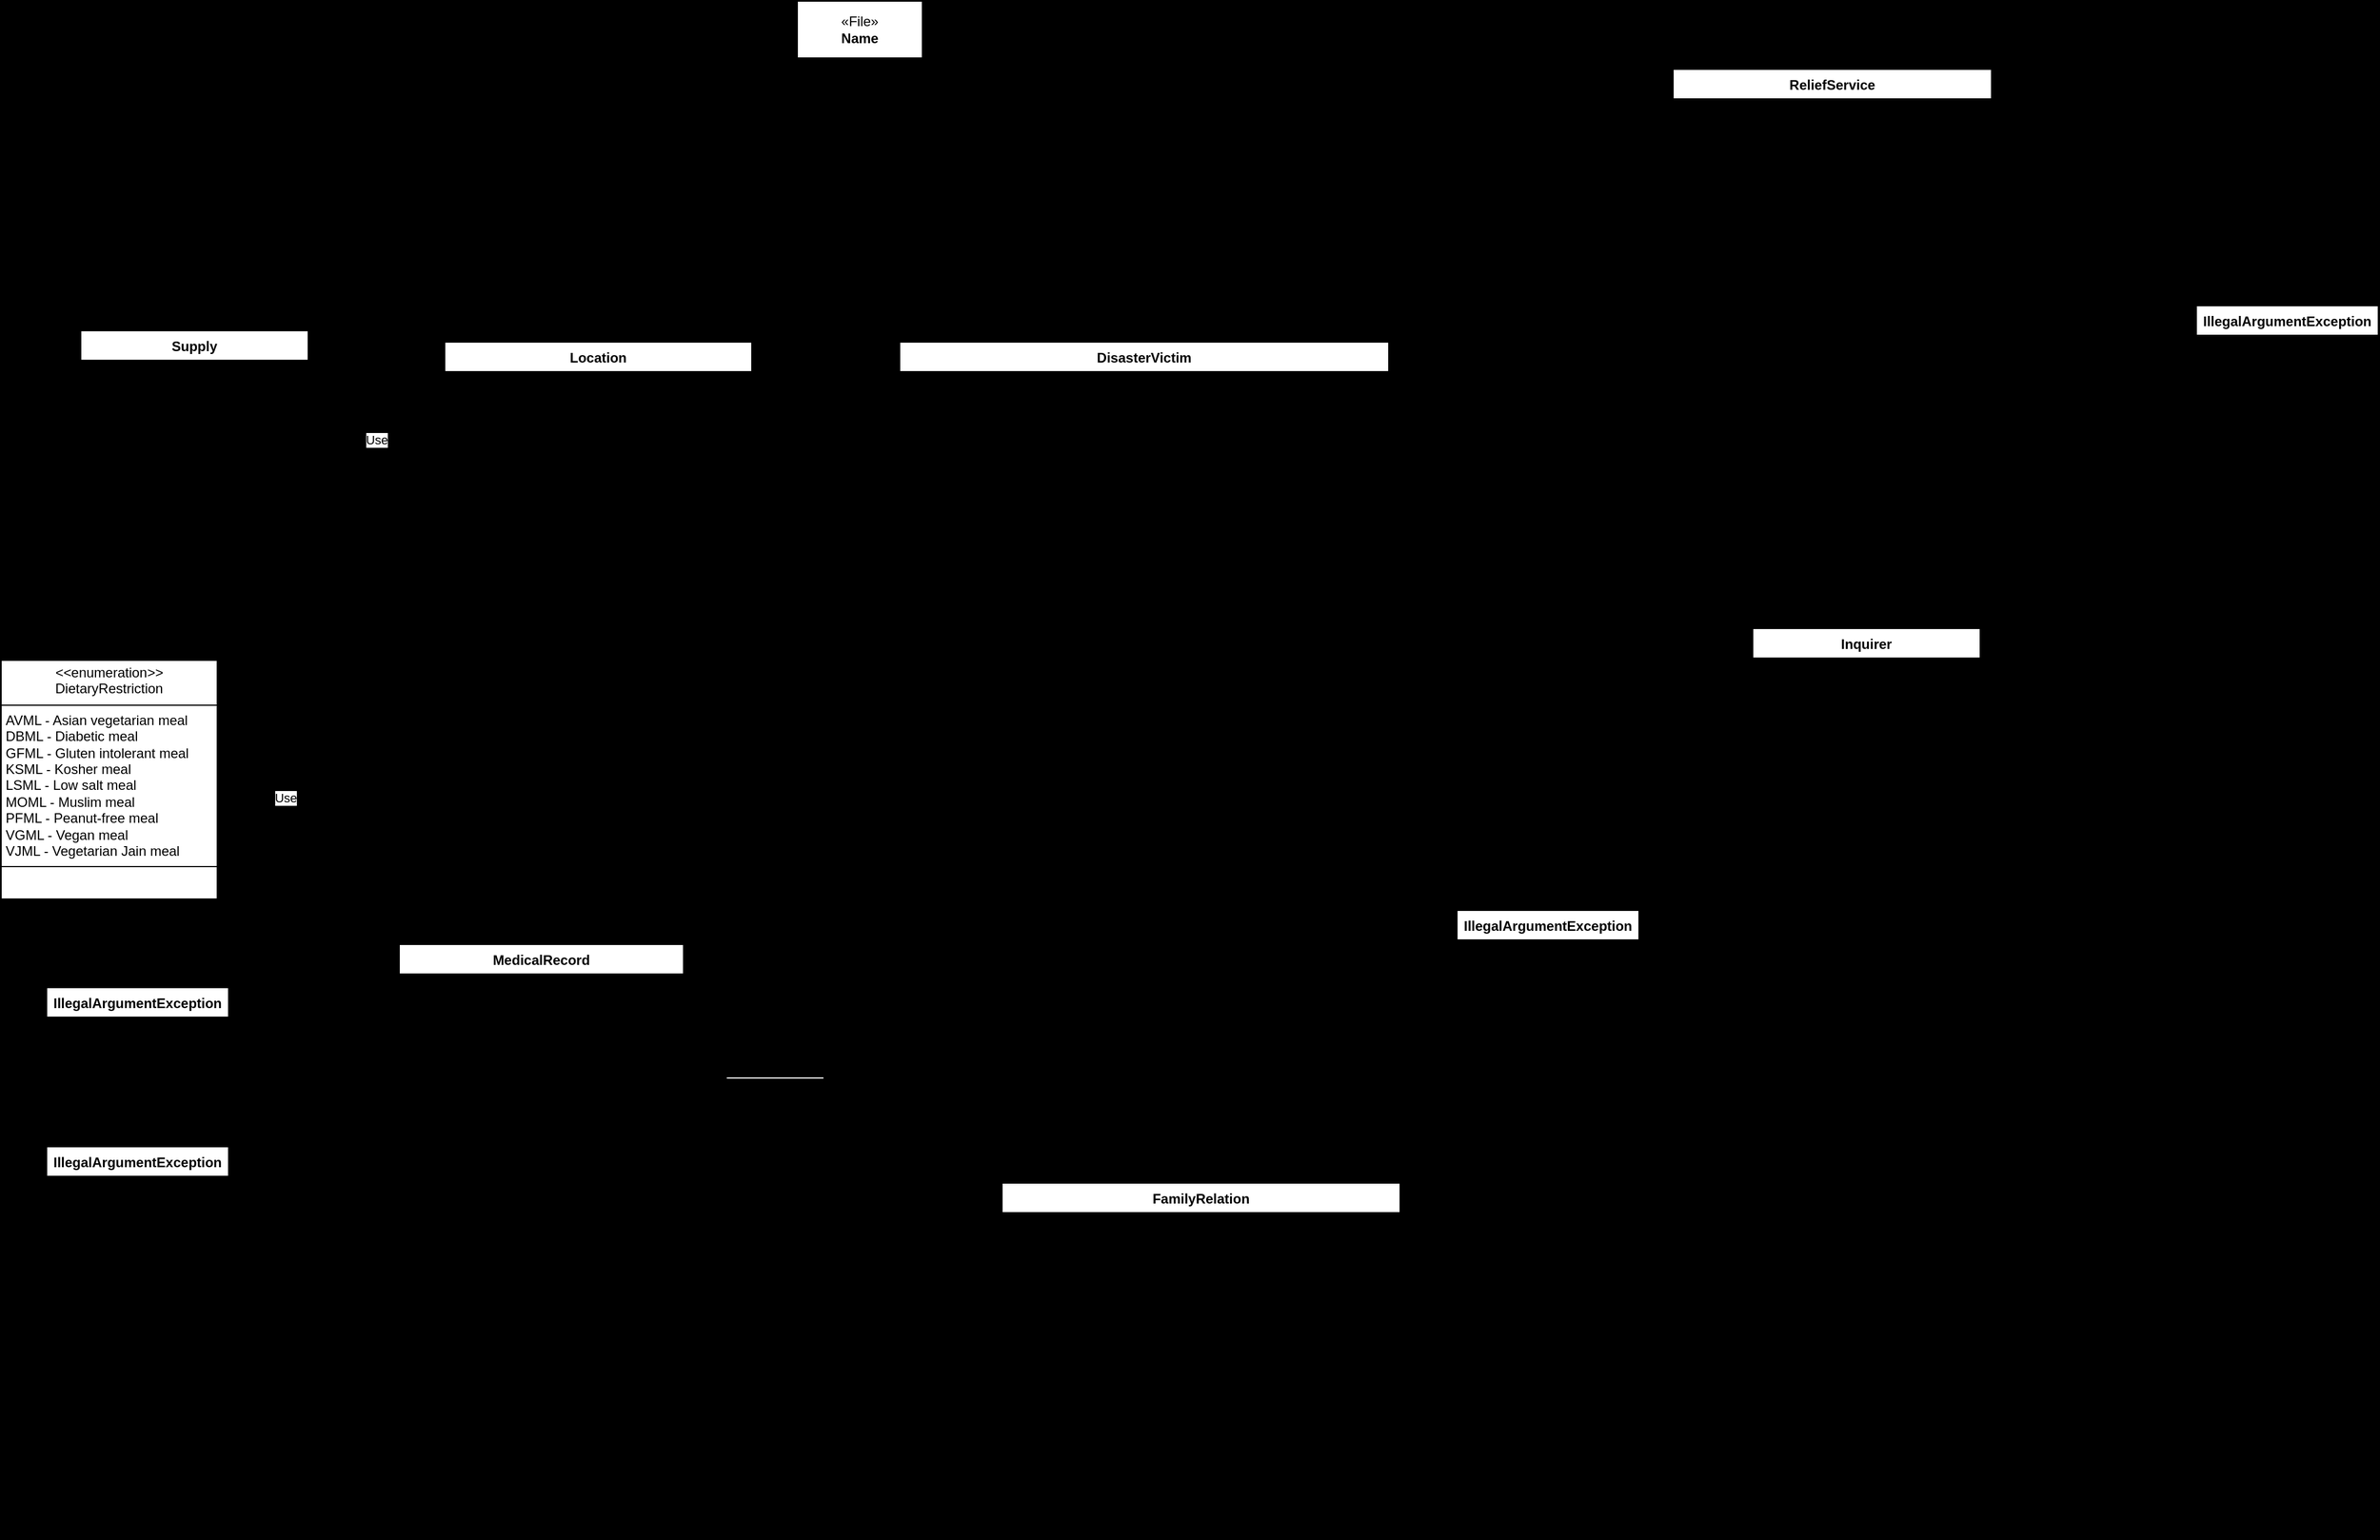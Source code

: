 <mxfile>
    <diagram name="Page-1" id="tuon_g_4rtUmrCNSt_cw">
        <mxGraphModel dx="1920" dy="1408" grid="1" gridSize="10" guides="1" tooltips="1" connect="1" arrows="1" fold="1" page="1" pageScale="1" pageWidth="3000" pageHeight="3000" background="#000000" math="0" shadow="0">
            <root>
                <mxCell id="0"/>
                <mxCell id="1" parent="0"/>
                <mxCell id="7xqwLpyVegUSBJ_16_x_-1" value="DisasterVictim" style="swimlane;fontStyle=1;align=center;verticalAlign=top;childLayout=stackLayout;horizontal=1;startSize=26;horizontalStack=0;resizeParent=1;resizeParentMax=0;resizeLast=0;collapsible=1;marginBottom=0;whiteSpace=wrap;html=1;" parent="1" vertex="1">
                    <mxGeometry x="1070" y="770" width="430" height="660" as="geometry"/>
                </mxCell>
                <mxCell id="7xqwLpyVegUSBJ_16_x_-2" value="&lt;div&gt;- firstName: String&lt;/div&gt;&lt;div&gt;- lastName: String&lt;/div&gt;&lt;div&gt;- dateOfBirth: String&lt;/div&gt;&lt;div&gt;- comments: String&lt;/div&gt;&lt;div&gt;- ASSIGNED_SOCIAL_ID: int&lt;/div&gt;&lt;div&gt;- medicalRecords: ArrayList&amp;lt;MedicalRecord&amp;gt;&lt;/div&gt;&lt;div&gt;- familyConnections: ArrayList&amp;lt;FamilyRelation&amp;gt;&lt;/div&gt;&lt;div&gt;- ENTRY_DATE: String&lt;/div&gt;&lt;div&gt;- personalBelongings: ArrayList&amp;lt;Supply&amp;gt;&lt;/div&gt;&lt;div&gt;- gender: String&lt;/div&gt;&lt;div&gt;- &lt;u&gt;counter&lt;/u&gt;: int&lt;/div&gt;&lt;div&gt;- approximateAge: int&lt;br&gt;&lt;/div&gt;&lt;div&gt;- dietaryRestrictions: ArrayList&amp;lt;DietaryRestriction&amp;gt;&lt;br&gt;&lt;/div&gt;" style="text;strokeColor=none;fillColor=none;align=left;verticalAlign=top;spacingLeft=4;spacingRight=4;overflow=hidden;rotatable=0;points=[[0,0.5],[1,0.5]];portConstraint=eastwest;whiteSpace=wrap;html=1;" parent="7xqwLpyVegUSBJ_16_x_-1" vertex="1">
                    <mxGeometry y="26" width="430" height="194" as="geometry"/>
                </mxCell>
                <mxCell id="7xqwLpyVegUSBJ_16_x_-3" value="" style="line;strokeWidth=1;fillColor=none;align=left;verticalAlign=middle;spacingTop=-1;spacingLeft=3;spacingRight=3;rotatable=0;labelPosition=right;points=[];portConstraint=eastwest;strokeColor=inherit;" parent="7xqwLpyVegUSBJ_16_x_-1" vertex="1">
                    <mxGeometry y="220" width="430" height="8" as="geometry"/>
                </mxCell>
                <mxCell id="7xqwLpyVegUSBJ_16_x_-4" value="&lt;div&gt;+ DisasterVictim(firstName: String, ENTRY_DATE: String)&lt;/div&gt;&lt;div&gt;+ getFirstName(): String&lt;/div&gt;&lt;div&gt;+ getLastName(): String&lt;/div&gt;&lt;div&gt;+ getDateOfBirth(): String&lt;/div&gt;&lt;div&gt;+ getComments(): String&lt;/div&gt;&lt;div&gt;+ getMedicalRecords(): ArrayList&amp;lt;MedicalRecord&amp;gt;&lt;/div&gt;&lt;div&gt;+ getEntryDate(): String&lt;/div&gt;&lt;div&gt;+ getAssignedSocialID(): int&lt;/div&gt;&lt;div&gt;+ getPersonalBelongings: ArrayList&amp;lt;Supply&amp;gt;&lt;/div&gt;&lt;div&gt;+ getFamilyConnections:&amp;nbsp;&lt;span style=&quot;background-color: initial;&quot;&gt;ArrayList&amp;lt;FamilyRelation&amp;gt;&lt;/span&gt;&lt;/div&gt;&lt;div&gt;+ getGender(): String&lt;/div&gt;&lt;div&gt;+ getApproximateAge(): int&lt;br&gt;&lt;/div&gt;&lt;div&gt;+ setFirstName(firstName:String)&lt;/div&gt;&lt;div&gt;+ setLastName(lastName: String): void&lt;/div&gt;&lt;div&gt;+ setDateOfBirth(dateOfBirth: String): void&lt;/div&gt;&lt;div&gt;+ setComments(comments: String): void&lt;/div&gt;&lt;div&gt;+ setMedicalRecords(medicalRecords: ArrayList&amp;lt;MedicalRecord&amp;gt;): void&lt;/div&gt;&lt;div&gt;+ setPersonalBelongings(supplies: ArrayList&amp;lt;Supply&amp;gt;)&lt;/div&gt;&lt;div&gt;+ setFamilyConnections(relation: ArrayList&amp;lt;FamilyRelation&amp;gt;):void&lt;/div&gt;&lt;div&gt;+ setGender(gender: String): void&lt;/div&gt;&lt;div&gt;+ setApproximateAge(approximateAge: int): void&lt;br&gt;&lt;/div&gt;&lt;div&gt;+&amp;nbsp;&lt;u&gt;generateSocialID()&lt;/u&gt;: int&lt;/div&gt;&lt;div&gt;+ addPersonalBelonging(supply: Supply) :void&lt;/div&gt;&lt;div&gt;+ removePersonalBelonging(supply: Supply) :void&lt;/div&gt;&lt;div&gt;+ addFamilyConnection(familyConnection: FamilyRelation): void&lt;/div&gt;&lt;div&gt;+ removeFamilyConnection(familyConnection: FamilyRelation): void&lt;/div&gt;&lt;div&gt;+ addMedicalRecord(medicalRecord:MedicalRecord):void&lt;/div&gt;&lt;div&gt;+ addDietaryRestriction(restriction: DietaryRestriction): void&amp;nbsp;&lt;/div&gt;&lt;div&gt;+ removeDietaryRestriction(restriction: DietaryRestriction): void&lt;br&gt;&lt;/div&gt;&lt;div&gt;&lt;br&gt;&lt;/div&gt;" style="text;strokeColor=none;fillColor=none;align=left;verticalAlign=top;spacingLeft=4;spacingRight=4;overflow=hidden;rotatable=0;points=[[0,0.5],[1,0.5]];portConstraint=eastwest;whiteSpace=wrap;html=1;" parent="7xqwLpyVegUSBJ_16_x_-1" vertex="1">
                    <mxGeometry y="228" width="430" height="432" as="geometry"/>
                </mxCell>
                <mxCell id="3gZXW8orgrcEtshI8kYw-12" value="&lt;span style=&quot;font-size: 12px; font-weight: 700; text-wrap: wrap; background-color: rgb(0, 0, 0);&quot;&gt;FamilyRelation&lt;/span&gt;" style="endArrow=none;endSize=16;endFill=0;html=1;rounded=0;exitX=0.173;exitY=1.001;exitDx=0;exitDy=0;exitPerimeter=0;entryX=0.001;entryY=0.836;entryDx=0;entryDy=0;entryPerimeter=0;" parent="7xqwLpyVegUSBJ_16_x_-1" source="7xqwLpyVegUSBJ_16_x_-4" target="7xqwLpyVegUSBJ_16_x_-4" edge="1">
                    <mxGeometry x="0.243" width="160" relative="1" as="geometry">
                        <mxPoint x="20" y="600" as="sourcePoint"/>
                        <mxPoint x="180" y="600" as="targetPoint"/>
                        <Array as="points">
                            <mxPoint x="74" y="690"/>
                            <mxPoint x="-110" y="690"/>
                            <mxPoint x="-110" y="590"/>
                        </Array>
                        <mxPoint as="offset"/>
                    </mxGeometry>
                </mxCell>
                <mxCell id="7xqwLpyVegUSBJ_16_x_-5" value="Location" style="swimlane;fontStyle=1;align=center;verticalAlign=top;childLayout=stackLayout;horizontal=1;startSize=26;horizontalStack=0;resizeParent=1;resizeParentMax=0;resizeLast=0;collapsible=1;marginBottom=0;whiteSpace=wrap;html=1;" parent="1" vertex="1">
                    <mxGeometry x="670" y="770" width="270" height="340" as="geometry"/>
                </mxCell>
                <mxCell id="7xqwLpyVegUSBJ_16_x_-6" value="&lt;div&gt;- name: String&lt;/div&gt;&lt;div&gt;- address: String&lt;/div&gt;&lt;div&gt;- occupants: ArrayList&amp;lt;DisasterVictim&amp;gt;&lt;/div&gt;&lt;div&gt;- supplies: ArrayList&amp;lt;Supply&amp;gt;&lt;/div&gt;" style="text;strokeColor=none;fillColor=none;align=left;verticalAlign=top;spacingLeft=4;spacingRight=4;overflow=hidden;rotatable=0;points=[[0,0.5],[1,0.5]];portConstraint=eastwest;whiteSpace=wrap;html=1;" parent="7xqwLpyVegUSBJ_16_x_-5" vertex="1">
                    <mxGeometry y="26" width="270" height="64" as="geometry"/>
                </mxCell>
                <mxCell id="7xqwLpyVegUSBJ_16_x_-7" value="" style="line;strokeWidth=1;fillColor=none;align=left;verticalAlign=middle;spacingTop=-1;spacingLeft=3;spacingRight=3;rotatable=0;labelPosition=right;points=[];portConstraint=eastwest;strokeColor=inherit;" parent="7xqwLpyVegUSBJ_16_x_-5" vertex="1">
                    <mxGeometry y="90" width="270" height="8" as="geometry"/>
                </mxCell>
                <mxCell id="7xqwLpyVegUSBJ_16_x_-8" value="&lt;div&gt;+ Location(name:String, address:String)&lt;/div&gt;&lt;div&gt;+ getName(): String&lt;/div&gt;&lt;div&gt;+ setName(name: String)&lt;/div&gt;&lt;div&gt;+ getAddress(): String&lt;/div&gt;&lt;div&gt;+ setAddress(address: String)&lt;/div&gt;&lt;div&gt;+ getOccupants():&amp;nbsp;&lt;span style=&quot;background-color: initial;&quot;&gt;ArrayList&amp;lt;DisasterVictim&amp;gt;&lt;/span&gt;&lt;/div&gt;&lt;div&gt;&lt;span style=&quot;background-color: initial;&quot;&gt;+ setOccupants(occupants: ArrayList&amp;lt;DisasterVictim&amp;gt;)&lt;/span&gt;&lt;/div&gt;&lt;div&gt;+ getSupplies(): ArrayList&amp;lt;Supply&amp;gt;&lt;/div&gt;&lt;div&gt;+ setSupplies(supplies: ArrayList&amp;lt;Supply&amp;gt;)&lt;/div&gt;&lt;div&gt;+ addOccupant(occupant:DisasterVictim)&lt;/div&gt;&lt;div&gt;+ removeOccupant(occupant: DisasterVictim)&lt;/div&gt;&lt;div&gt;+ addSupply(supply: Supply)&lt;/div&gt;&lt;div&gt;+ removeSupply(supply:Supply)&lt;/div&gt;&lt;div&gt;+ allocateSupplyToVictim(supply: Supply, victim: DisasterVictim): void&lt;br&gt;&lt;/div&gt;" style="text;strokeColor=none;fillColor=none;align=left;verticalAlign=top;spacingLeft=4;spacingRight=4;overflow=hidden;rotatable=0;points=[[0,0.5],[1,0.5]];portConstraint=eastwest;whiteSpace=wrap;html=1;" parent="7xqwLpyVegUSBJ_16_x_-5" vertex="1">
                    <mxGeometry y="98" width="270" height="242" as="geometry"/>
                </mxCell>
                <mxCell id="7xqwLpyVegUSBJ_16_x_-9" value="" style="endArrow=diamondThin;endFill=0;endSize=24;html=1;rounded=0;entryX=1;entryY=0.5;entryDx=0;entryDy=0;exitX=0.5;exitY=0;exitDx=0;exitDy=0;" parent="1" source="7xqwLpyVegUSBJ_16_x_-1" target="7xqwLpyVegUSBJ_16_x_-6" edge="1">
                    <mxGeometry width="160" relative="1" as="geometry">
                        <mxPoint x="1040" y="828" as="sourcePoint"/>
                        <mxPoint x="970" y="910" as="targetPoint"/>
                        <Array as="points">
                            <mxPoint x="1285" y="680"/>
                            <mxPoint x="1020" y="680"/>
                            <mxPoint x="1020" y="828"/>
                        </Array>
                    </mxGeometry>
                </mxCell>
                <mxCell id="7xqwLpyVegUSBJ_16_x_-15" value="0..*" style="text;html=1;align=center;verticalAlign=middle;resizable=0;points=[];autosize=1;strokeColor=none;fillColor=none;" parent="1" vertex="1">
                    <mxGeometry x="1280" y="738" width="40" height="30" as="geometry"/>
                </mxCell>
                <mxCell id="7xqwLpyVegUSBJ_16_x_-16" value="1" style="text;html=1;align=center;verticalAlign=middle;resizable=0;points=[];autosize=1;strokeColor=none;fillColor=none;" parent="1" vertex="1">
                    <mxGeometry x="950" y="800" width="30" height="30" as="geometry"/>
                </mxCell>
                <mxCell id="7xqwLpyVegUSBJ_16_x_-18" value="FamilyRelation" style="swimlane;fontStyle=1;align=center;verticalAlign=top;childLayout=stackLayout;horizontal=1;startSize=26;horizontalStack=0;resizeParent=1;resizeParentMax=0;resizeLast=0;collapsible=1;marginBottom=0;whiteSpace=wrap;html=1;" parent="1" vertex="1">
                    <mxGeometry x="1160" y="1510" width="350" height="310" as="geometry"/>
                </mxCell>
                <mxCell id="7xqwLpyVegUSBJ_16_x_-19" value="&lt;div&gt;- personOne: DisasterVictim&lt;/div&gt;&lt;div&gt;- relationshipTo: String&lt;/div&gt;&lt;div&gt;- personTwo: DisasterVictim&lt;/div&gt;&lt;div&gt;- &lt;u&gt;existingRelationships&lt;/u&gt;: Set&amp;lt;FamilyRelation&amp;gt;&lt;/div&gt;" style="text;strokeColor=none;fillColor=none;align=left;verticalAlign=top;spacingLeft=4;spacingRight=4;overflow=hidden;rotatable=0;points=[[0,0.5],[1,0.5]];portConstraint=eastwest;whiteSpace=wrap;html=1;" parent="7xqwLpyVegUSBJ_16_x_-18" vertex="1">
                    <mxGeometry y="26" width="350" height="64" as="geometry"/>
                </mxCell>
                <mxCell id="7xqwLpyVegUSBJ_16_x_-20" value="" style="line;strokeWidth=1;fillColor=none;align=left;verticalAlign=middle;spacingTop=-1;spacingLeft=3;spacingRight=3;rotatable=0;labelPosition=right;points=[];portConstraint=eastwest;strokeColor=inherit;" parent="7xqwLpyVegUSBJ_16_x_-18" vertex="1">
                    <mxGeometry y="90" width="350" height="8" as="geometry"/>
                </mxCell>
                <mxCell id="7xqwLpyVegUSBJ_16_x_-21" value="&lt;div&gt;+ FamilyRelation(personOne: DisasterVictim,&lt;/div&gt;&lt;div&gt;relationshipTo: String, personTwo: DisasterVictim)&lt;/div&gt;&lt;div&gt;+ getPersonOne(): DisasterVictim&lt;/div&gt;&lt;div&gt;+ setPersonOne(personOne: DisasterVictim): void&lt;/div&gt;&lt;div&gt;+ getRelationshipTo(): String&lt;/div&gt;&lt;div&gt;+ setRelationshipTo(relationshipTo: String): void&lt;/div&gt;&lt;div&gt;+ getPersonTwo(): DisasterVictim&lt;/div&gt;&lt;div&gt;+ setPersonTwo(personTwo: DisasterVictim): void&lt;/div&gt;&lt;div&gt;+ isValidRelationship(): boolean&amp;nbsp;&lt;/div&gt;&lt;div&gt;+ isDuplicateRelationship(): boolean&lt;br&gt;&lt;/div&gt;&lt;div&gt;+ &lt;u&gt;addRelationship&lt;/u&gt;(personOne: DisasterVictim, relationshipTo: String, personTwo: DisasterVictim): boolean&lt;br&gt;&lt;/div&gt;" style="text;strokeColor=none;fillColor=none;align=left;verticalAlign=top;spacingLeft=4;spacingRight=4;overflow=hidden;rotatable=0;points=[[0,0.5],[1,0.5]];portConstraint=eastwest;whiteSpace=wrap;html=1;" parent="7xqwLpyVegUSBJ_16_x_-18" vertex="1">
                    <mxGeometry y="98" width="350" height="212" as="geometry"/>
                </mxCell>
                <mxCell id="7xqwLpyVegUSBJ_16_x_-23" value="1" style="text;html=1;align=center;verticalAlign=middle;resizable=0;points=[];autosize=1;strokeColor=none;fillColor=none;" parent="1" vertex="1">
                    <mxGeometry x="1040" y="1360" width="30" height="30" as="geometry"/>
                </mxCell>
                <mxCell id="7xqwLpyVegUSBJ_16_x_-24" value="1" style="text;html=1;align=center;verticalAlign=middle;resizable=0;points=[];autosize=1;strokeColor=none;fillColor=none;" parent="1" vertex="1">
                    <mxGeometry x="1140" y="1435" width="30" height="30" as="geometry"/>
                </mxCell>
                <mxCell id="7xqwLpyVegUSBJ_16_x_-26" value="" style="endArrow=none;dashed=1;html=1;rounded=0;entryX=-0.004;entryY=0.324;entryDx=0;entryDy=0;entryPerimeter=0;" parent="1" target="7xqwLpyVegUSBJ_16_x_-21" edge="1">
                    <mxGeometry width="50" height="50" relative="1" as="geometry">
                        <mxPoint x="1070" y="1460" as="sourcePoint"/>
                        <mxPoint x="1155" y="1654.5" as="targetPoint"/>
                        <Array as="points">
                            <mxPoint x="1070" y="1677"/>
                        </Array>
                    </mxGeometry>
                </mxCell>
                <mxCell id="7xqwLpyVegUSBJ_16_x_-27" value="0..*" style="text;html=1;align=center;verticalAlign=middle;resizable=0;points=[];autosize=1;strokeColor=none;fillColor=none;" parent="1" vertex="1">
                    <mxGeometry x="1120" y="1650" width="40" height="30" as="geometry"/>
                </mxCell>
                <mxCell id="7xqwLpyVegUSBJ_16_x_-28" value="2" style="text;html=1;align=center;verticalAlign=middle;resizable=0;points=[];autosize=1;strokeColor=none;fillColor=none;" parent="1" vertex="1">
                    <mxGeometry x="1070" y="1465" width="30" height="30" as="geometry"/>
                </mxCell>
                <mxCell id="7xqwLpyVegUSBJ_16_x_-29" value="Supply" style="swimlane;fontStyle=1;align=center;verticalAlign=top;childLayout=stackLayout;horizontal=1;startSize=26;horizontalStack=0;resizeParent=1;resizeParentMax=0;resizeLast=0;collapsible=1;marginBottom=0;whiteSpace=wrap;html=1;" parent="1" vertex="1">
                    <mxGeometry x="350" y="760" width="200" height="178" as="geometry"/>
                </mxCell>
                <mxCell id="7xqwLpyVegUSBJ_16_x_-30" value="&lt;div&gt;- type: String&lt;/div&gt;&lt;div&gt;- quantity: int&lt;/div&gt;" style="text;strokeColor=none;fillColor=none;align=left;verticalAlign=top;spacingLeft=4;spacingRight=4;overflow=hidden;rotatable=0;points=[[0,0.5],[1,0.5]];portConstraint=eastwest;whiteSpace=wrap;html=1;" parent="7xqwLpyVegUSBJ_16_x_-29" vertex="1">
                    <mxGeometry y="26" width="200" height="44" as="geometry"/>
                </mxCell>
                <mxCell id="7xqwLpyVegUSBJ_16_x_-31" value="" style="line;strokeWidth=1;fillColor=none;align=left;verticalAlign=middle;spacingTop=-1;spacingLeft=3;spacingRight=3;rotatable=0;labelPosition=right;points=[];portConstraint=eastwest;strokeColor=inherit;" parent="7xqwLpyVegUSBJ_16_x_-29" vertex="1">
                    <mxGeometry y="70" width="200" height="8" as="geometry"/>
                </mxCell>
                <mxCell id="7xqwLpyVegUSBJ_16_x_-32" value="&lt;div&gt;+ Supply(type: String, quantity: int)&lt;/div&gt;&lt;div&gt;+ getType(): String&lt;/div&gt;&lt;div&gt;+ setType(type: string): void&lt;/div&gt;&lt;div&gt;+ getQuantity(): int&lt;/div&gt;&lt;div&gt;+ setQuantity(quantity: int): void&lt;/div&gt;" style="text;strokeColor=none;fillColor=none;align=left;verticalAlign=top;spacingLeft=4;spacingRight=4;overflow=hidden;rotatable=0;points=[[0,0.5],[1,0.5]];portConstraint=eastwest;whiteSpace=wrap;html=1;" parent="7xqwLpyVegUSBJ_16_x_-29" vertex="1">
                    <mxGeometry y="78" width="200" height="100" as="geometry"/>
                </mxCell>
                <mxCell id="7xqwLpyVegUSBJ_16_x_-33" value="Use" style="endArrow=open;endSize=12;dashed=1;html=1;rounded=0;exitX=-0.009;exitY=0.931;exitDx=0;exitDy=0;exitPerimeter=0;" parent="1" source="7xqwLpyVegUSBJ_16_x_-6" edge="1">
                    <mxGeometry x="-0.021" width="160" relative="1" as="geometry">
                        <mxPoint x="540" y="970" as="sourcePoint"/>
                        <mxPoint x="550" y="856" as="targetPoint"/>
                        <mxPoint as="offset"/>
                    </mxGeometry>
                </mxCell>
                <mxCell id="7xqwLpyVegUSBJ_16_x_-34" value="ReliefService" style="swimlane;fontStyle=1;align=center;verticalAlign=top;childLayout=stackLayout;horizontal=1;startSize=26;horizontalStack=0;resizeParent=1;resizeParentMax=0;resizeLast=0;collapsible=1;marginBottom=0;whiteSpace=wrap;html=1;" parent="1" vertex="1">
                    <mxGeometry x="1750" y="530" width="280" height="390" as="geometry"/>
                </mxCell>
                <mxCell id="7xqwLpyVegUSBJ_16_x_-35" value="&lt;div&gt;- inquirer: Inquirer&lt;/div&gt;&lt;div&gt;- missingPerson: DisasterVictim&lt;/div&gt;&lt;div&gt;- dateOfInquiry: String&lt;/div&gt;&lt;div&gt;- infoProvided: String&lt;/div&gt;&lt;div&gt;- lastKnownLocation: Location&lt;/div&gt;" style="text;strokeColor=none;fillColor=none;align=left;verticalAlign=top;spacingLeft=4;spacingRight=4;overflow=hidden;rotatable=0;points=[[0,0.5],[1,0.5]];portConstraint=eastwest;whiteSpace=wrap;html=1;" parent="7xqwLpyVegUSBJ_16_x_-34" vertex="1">
                    <mxGeometry y="26" width="280" height="84" as="geometry"/>
                </mxCell>
                <mxCell id="7xqwLpyVegUSBJ_16_x_-36" value="" style="line;strokeWidth=1;fillColor=none;align=left;verticalAlign=middle;spacingTop=-1;spacingLeft=3;spacingRight=3;rotatable=0;labelPosition=right;points=[];portConstraint=eastwest;strokeColor=inherit;" parent="7xqwLpyVegUSBJ_16_x_-34" vertex="1">
                    <mxGeometry y="110" width="280" height="8" as="geometry"/>
                </mxCell>
                <mxCell id="7xqwLpyVegUSBJ_16_x_-37" value="&lt;div&gt;+ ReliefService(inquirer: Inquirer, missingPerson: DisasterVictim,&lt;/div&gt;&lt;div&gt;dateOfInquiry:String, infoProvided: String , lastKnownLocation: Location )&lt;/div&gt;&lt;div&gt;+ getInquirer():Inquirer&lt;/div&gt;&lt;div&gt;+ setInquirer(inquirer: Inquirer)&lt;/div&gt;&lt;div&gt;+ getMissingPerson(): DisasterVictim&lt;/div&gt;&lt;div&gt;+ setMissingPerson(missingPerson: DisasterVictim)&lt;/div&gt;&lt;div&gt;+ getDateOfInquiry(): String&lt;/div&gt;&lt;div&gt;+ setDateOfInquiry(dateOfInquiry: String)&lt;/div&gt;&lt;div&gt;+ getInfoProvided(): String&lt;/div&gt;&lt;div&gt;+ setInfoProvided(infoProvided: String)&lt;/div&gt;&lt;div&gt;+ getLastKnownLocation(): Location&lt;/div&gt;&lt;div&gt;+ setLastKnownLocation(lastKnownLocation: Location)&lt;/div&gt;&lt;div&gt;+ getLogDetails(): String&lt;/div&gt;" style="text;strokeColor=none;fillColor=none;align=left;verticalAlign=top;spacingLeft=4;spacingRight=4;overflow=hidden;rotatable=0;points=[[0,0.5],[1,0.5]];portConstraint=eastwest;whiteSpace=wrap;html=1;" parent="7xqwLpyVegUSBJ_16_x_-34" vertex="1">
                    <mxGeometry y="118" width="280" height="272" as="geometry"/>
                </mxCell>
                <mxCell id="7xqwLpyVegUSBJ_16_x_-40" value="" style="endArrow=open;endFill=1;endSize=12;html=1;rounded=0;exitX=-0.005;exitY=0.177;exitDx=0;exitDy=0;exitPerimeter=0;entryX=1.003;entryY=0.753;entryDx=0;entryDy=0;entryPerimeter=0;" parent="1" source="7xqwLpyVegUSBJ_16_x_-37" target="7xqwLpyVegUSBJ_16_x_-2" edge="1">
                    <mxGeometry width="160" relative="1" as="geometry">
                        <mxPoint x="2120" y="1247" as="sourcePoint"/>
                        <mxPoint x="2620.86" y="980.204" as="targetPoint"/>
                        <Array as="points">
                            <mxPoint x="1610" y="696"/>
                            <mxPoint x="1610" y="940"/>
                        </Array>
                    </mxGeometry>
                </mxCell>
                <mxCell id="7xqwLpyVegUSBJ_16_x_-43" value="&lt;span style=&quot;background-color: rgb(0, 0, 0);&quot;&gt;missing person&lt;/span&gt;" style="text;html=1;align=center;verticalAlign=middle;resizable=0;points=[];autosize=1;strokeColor=none;fillColor=none;" parent="1" vertex="1">
                    <mxGeometry x="1560" y="810" width="100" height="30" as="geometry"/>
                </mxCell>
                <mxCell id="7xqwLpyVegUSBJ_16_x_-44" value="Inquirer" style="swimlane;fontStyle=1;align=center;verticalAlign=top;childLayout=stackLayout;horizontal=1;startSize=26;horizontalStack=0;resizeParent=1;resizeParentMax=0;resizeLast=0;collapsible=1;marginBottom=0;whiteSpace=wrap;html=1;" parent="1" vertex="1">
                    <mxGeometry x="1820" y="1022" width="200" height="248" as="geometry"/>
                </mxCell>
                <mxCell id="7xqwLpyVegUSBJ_16_x_-45" value="&lt;div&gt;- FIRST_NAME: String&lt;/div&gt;&lt;div&gt;- LAST_NAME: String&lt;/div&gt;&lt;div&gt;- INFO: String&lt;/div&gt;&lt;div&gt;- SERVICES_PHONE: String&lt;/div&gt;" style="text;strokeColor=none;fillColor=none;align=left;verticalAlign=top;spacingLeft=4;spacingRight=4;overflow=hidden;rotatable=0;points=[[0,0.5],[1,0.5]];portConstraint=eastwest;whiteSpace=wrap;html=1;" parent="7xqwLpyVegUSBJ_16_x_-44" vertex="1">
                    <mxGeometry y="26" width="200" height="74" as="geometry"/>
                </mxCell>
                <mxCell id="7xqwLpyVegUSBJ_16_x_-46" value="" style="line;strokeWidth=1;fillColor=none;align=left;verticalAlign=middle;spacingTop=-1;spacingLeft=3;spacingRight=3;rotatable=0;labelPosition=right;points=[];portConstraint=eastwest;strokeColor=inherit;" parent="7xqwLpyVegUSBJ_16_x_-44" vertex="1">
                    <mxGeometry y="100" width="200" height="8" as="geometry"/>
                </mxCell>
                <mxCell id="7xqwLpyVegUSBJ_16_x_-47" value="&lt;div&gt;+ Inquirer(FIRST_NAME: String, LAST_NAME: String,&lt;/div&gt;&lt;div&gt;SERVICES_PHONE:String, INFO:String)&lt;/div&gt;&lt;div&gt;+ getFirstName(): String&lt;/div&gt;&lt;div&gt;+ getLastName(): String&lt;/div&gt;&lt;div&gt;+ getInfo():String&lt;/div&gt;&lt;div&gt;+ getServicesPhone():String&lt;/div&gt;" style="text;strokeColor=none;fillColor=none;align=left;verticalAlign=top;spacingLeft=4;spacingRight=4;overflow=hidden;rotatable=0;points=[[0,0.5],[1,0.5]];portConstraint=eastwest;whiteSpace=wrap;html=1;" parent="7xqwLpyVegUSBJ_16_x_-44" vertex="1">
                    <mxGeometry y="108" width="200" height="140" as="geometry"/>
                </mxCell>
                <mxCell id="7xqwLpyVegUSBJ_16_x_-49" value="MedicalRecord" style="swimlane;fontStyle=1;align=center;verticalAlign=top;childLayout=stackLayout;horizontal=1;startSize=26;horizontalStack=0;resizeParent=1;resizeParentMax=0;resizeLast=0;collapsible=1;marginBottom=0;whiteSpace=wrap;html=1;" parent="1" vertex="1">
                    <mxGeometry x="630" y="1300" width="250" height="268" as="geometry"/>
                </mxCell>
                <mxCell id="7xqwLpyVegUSBJ_16_x_-50" value="&lt;div&gt;- location: Location&lt;/div&gt;&lt;div&gt;- treatmentDetails: String&lt;/div&gt;&lt;div&gt;- dateOfTreatment: String&lt;/div&gt;" style="text;strokeColor=none;fillColor=none;align=left;verticalAlign=top;spacingLeft=4;spacingRight=4;overflow=hidden;rotatable=0;points=[[0,0.5],[1,0.5]];portConstraint=eastwest;whiteSpace=wrap;html=1;" parent="7xqwLpyVegUSBJ_16_x_-49" vertex="1">
                    <mxGeometry y="26" width="250" height="64" as="geometry"/>
                </mxCell>
                <mxCell id="7xqwLpyVegUSBJ_16_x_-51" value="" style="line;strokeWidth=1;fillColor=none;align=left;verticalAlign=middle;spacingTop=-1;spacingLeft=3;spacingRight=3;rotatable=0;labelPosition=right;points=[];portConstraint=eastwest;strokeColor=inherit;" parent="7xqwLpyVegUSBJ_16_x_-49" vertex="1">
                    <mxGeometry y="90" width="250" height="8" as="geometry"/>
                </mxCell>
                <mxCell id="7xqwLpyVegUSBJ_16_x_-52" value="&lt;div&gt;+ MedicalRecord(location: Location, treatmentDetails:&lt;/div&gt;&lt;div&gt;string, dateOfTreatment: String)&lt;/div&gt;&lt;div&gt;+ getLocation(): Location&lt;/div&gt;&lt;div&gt;+ setLocation(location: Location): void&lt;/div&gt;&lt;div&gt;+ getTreatmentDetails(): String&lt;/div&gt;&lt;div&gt;+ setTreatmentDetails(treatmentDetails: String): void&lt;/div&gt;&lt;div&gt;+ getDateOfTreatment(): String&lt;/div&gt;&lt;div&gt;+ setDateOfTreatment(dateOfTreatment: String): void&lt;/div&gt;" style="text;strokeColor=none;fillColor=none;align=left;verticalAlign=top;spacingLeft=4;spacingRight=4;overflow=hidden;rotatable=0;points=[[0,0.5],[1,0.5]];portConstraint=eastwest;whiteSpace=wrap;html=1;" parent="7xqwLpyVegUSBJ_16_x_-49" vertex="1">
                    <mxGeometry y="98" width="250" height="170" as="geometry"/>
                </mxCell>
                <mxCell id="7xqwLpyVegUSBJ_16_x_-53" value="Use" style="endArrow=open;endSize=12;dashed=1;html=1;rounded=0;exitX=-0.009;exitY=0.19;exitDx=0;exitDy=0;exitPerimeter=0;entryX=0.006;entryY=0.603;entryDx=0;entryDy=0;entryPerimeter=0;" parent="1" source="7xqwLpyVegUSBJ_16_x_-50" target="7xqwLpyVegUSBJ_16_x_-8" edge="1">
                    <mxGeometry x="-0.059" width="160" relative="1" as="geometry">
                        <mxPoint x="678" y="866" as="sourcePoint"/>
                        <mxPoint x="560" y="866" as="targetPoint"/>
                        <Array as="points">
                            <mxPoint x="530" y="1338"/>
                            <mxPoint x="530" y="1014"/>
                        </Array>
                        <mxPoint as="offset"/>
                    </mxGeometry>
                </mxCell>
                <mxCell id="7xqwLpyVegUSBJ_16_x_-54" value="IllegalArgumentException" style="swimlane;fontStyle=1;align=center;verticalAlign=top;childLayout=stackLayout;horizontal=1;startSize=26;horizontalStack=0;resizeParent=1;resizeParentMax=0;resizeLast=0;collapsible=1;marginBottom=0;whiteSpace=wrap;html=1;" parent="1" vertex="1">
                    <mxGeometry x="320" y="1338" width="160" height="120" as="geometry"/>
                </mxCell>
                <mxCell id="7xqwLpyVegUSBJ_16_x_-56" value="" style="line;strokeWidth=1;fillColor=none;align=left;verticalAlign=middle;spacingTop=-1;spacingLeft=3;spacingRight=3;rotatable=0;labelPosition=right;points=[];portConstraint=eastwest;strokeColor=inherit;" parent="7xqwLpyVegUSBJ_16_x_-54" vertex="1">
                    <mxGeometry y="26" width="160" height="94" as="geometry"/>
                </mxCell>
                <mxCell id="7xqwLpyVegUSBJ_16_x_-59" value="" style="endArrow=open;endFill=1;endSize=12;html=1;rounded=0;entryX=0.983;entryY=0.553;entryDx=0;entryDy=0;exitX=-0.013;exitY=0.093;exitDx=0;exitDy=0;exitPerimeter=0;entryPerimeter=0;" parent="1" source="7xqwLpyVegUSBJ_16_x_-52" target="7xqwLpyVegUSBJ_16_x_-56" edge="1">
                    <mxGeometry width="160" relative="1" as="geometry">
                        <mxPoint x="890" y="1490" as="sourcePoint"/>
                        <mxPoint x="1050" y="1490" as="targetPoint"/>
                    </mxGeometry>
                </mxCell>
                <mxCell id="7xqwLpyVegUSBJ_16_x_-60" value="IllegalArgumentException" style="swimlane;fontStyle=1;align=center;verticalAlign=top;childLayout=stackLayout;horizontal=1;startSize=26;horizontalStack=0;resizeParent=1;resizeParentMax=0;resizeLast=0;collapsible=1;marginBottom=0;whiteSpace=wrap;html=1;" parent="1" vertex="1">
                    <mxGeometry x="320" y="1478" width="160" height="120" as="geometry"/>
                </mxCell>
                <mxCell id="7xqwLpyVegUSBJ_16_x_-61" value="" style="line;strokeWidth=1;fillColor=none;align=left;verticalAlign=middle;spacingTop=-1;spacingLeft=3;spacingRight=3;rotatable=0;labelPosition=right;points=[];portConstraint=eastwest;strokeColor=inherit;" parent="7xqwLpyVegUSBJ_16_x_-60" vertex="1">
                    <mxGeometry y="26" width="160" height="94" as="geometry"/>
                </mxCell>
                <mxCell id="7xqwLpyVegUSBJ_16_x_-62" value="" style="endArrow=open;endFill=1;endSize=12;html=1;rounded=0;exitX=-0.005;exitY=0.853;exitDx=0;exitDy=0;exitPerimeter=0;" parent="1" source="7xqwLpyVegUSBJ_16_x_-52" edge="1">
                    <mxGeometry width="160" relative="1" as="geometry">
                        <mxPoint x="637" y="1424" as="sourcePoint"/>
                        <mxPoint x="480" y="1543" as="targetPoint"/>
                    </mxGeometry>
                </mxCell>
                <mxCell id="7xqwLpyVegUSBJ_16_x_-63" value="&amp;lt;&amp;lt;throws&amp;gt;&amp;gt;" style="text;html=1;align=center;verticalAlign=middle;resizable=0;points=[];autosize=1;strokeColor=none;fillColor=none;" parent="1" vertex="1">
                    <mxGeometry x="500" y="1538" width="90" height="30" as="geometry"/>
                </mxCell>
                <mxCell id="7xqwLpyVegUSBJ_16_x_-64" value="&amp;lt;&amp;lt;throws&amp;gt;&amp;gt;" style="text;html=1;align=center;verticalAlign=middle;resizable=0;points=[];autosize=1;strokeColor=none;fillColor=none;" parent="1" vertex="1">
                    <mxGeometry x="500" y="1410" width="90" height="30" as="geometry"/>
                </mxCell>
                <mxCell id="7xqwLpyVegUSBJ_16_x_-65" value="IllegalArgumentException" style="swimlane;fontStyle=1;align=center;verticalAlign=top;childLayout=stackLayout;horizontal=1;startSize=26;horizontalStack=0;resizeParent=1;resizeParentMax=0;resizeLast=0;collapsible=1;marginBottom=0;whiteSpace=wrap;html=1;" parent="1" vertex="1">
                    <mxGeometry x="2210" y="738" width="160" height="120" as="geometry"/>
                </mxCell>
                <mxCell id="7xqwLpyVegUSBJ_16_x_-66" value="" style="line;strokeWidth=1;fillColor=none;align=left;verticalAlign=middle;spacingTop=-1;spacingLeft=3;spacingRight=3;rotatable=0;labelPosition=right;points=[];portConstraint=eastwest;strokeColor=inherit;" parent="7xqwLpyVegUSBJ_16_x_-65" vertex="1">
                    <mxGeometry y="26" width="160" height="94" as="geometry"/>
                </mxCell>
                <mxCell id="7xqwLpyVegUSBJ_16_x_-68" value="" style="endArrow=open;endFill=1;endSize=12;html=1;rounded=0;exitX=0.002;exitY=0.137;exitDx=0;exitDy=0;exitPerimeter=0;entryX=0;entryY=0.5;entryDx=0;entryDy=0;" parent="1" target="7xqwLpyVegUSBJ_16_x_-65" edge="1">
                    <mxGeometry width="160" relative="1" as="geometry">
                        <mxPoint x="2030.0" y="805.11" as="sourcePoint"/>
                        <mxPoint x="2199.82" y="800" as="targetPoint"/>
                    </mxGeometry>
                </mxCell>
                <mxCell id="7xqwLpyVegUSBJ_16_x_-69" value="&amp;lt;&amp;lt;throws&amp;gt;&amp;gt;" style="text;html=1;align=center;verticalAlign=middle;resizable=0;points=[];autosize=1;strokeColor=none;fillColor=none;" parent="1" vertex="1">
                    <mxGeometry x="2080" y="810" width="90" height="30" as="geometry"/>
                </mxCell>
                <mxCell id="7xqwLpyVegUSBJ_16_x_-70" value="IllegalArgumentException" style="swimlane;fontStyle=1;align=center;verticalAlign=top;childLayout=stackLayout;horizontal=1;startSize=26;horizontalStack=0;resizeParent=1;resizeParentMax=0;resizeLast=0;collapsible=1;marginBottom=0;whiteSpace=wrap;html=1;" parent="1" vertex="1">
                    <mxGeometry x="1560" y="1270" width="160" height="120" as="geometry"/>
                </mxCell>
                <mxCell id="7xqwLpyVegUSBJ_16_x_-71" value="" style="line;strokeWidth=1;fillColor=none;align=left;verticalAlign=middle;spacingTop=-1;spacingLeft=3;spacingRight=3;rotatable=0;labelPosition=right;points=[];portConstraint=eastwest;strokeColor=inherit;" parent="7xqwLpyVegUSBJ_16_x_-70" vertex="1">
                    <mxGeometry y="26" width="160" height="94" as="geometry"/>
                </mxCell>
                <mxCell id="7xqwLpyVegUSBJ_16_x_-72" value="" style="endArrow=open;endFill=1;endSize=12;html=1;rounded=0;exitX=0.999;exitY=0.491;exitDx=0;exitDy=0;entryX=0.5;entryY=0;entryDx=0;entryDy=0;exitPerimeter=0;" parent="1" source="7xqwLpyVegUSBJ_16_x_-4" target="7xqwLpyVegUSBJ_16_x_-70" edge="1">
                    <mxGeometry width="160" relative="1" as="geometry">
                        <mxPoint x="1679" y="985" as="sourcePoint"/>
                        <mxPoint x="1670" y="1084" as="targetPoint"/>
                        <Array as="points">
                            <mxPoint x="1640" y="1210"/>
                        </Array>
                    </mxGeometry>
                </mxCell>
                <mxCell id="7xqwLpyVegUSBJ_16_x_-73" value="&amp;lt;&amp;lt;throws&amp;gt;&amp;gt;" style="text;html=1;align=center;verticalAlign=middle;resizable=0;points=[];autosize=1;strokeColor=none;fillColor=none;" parent="1" vertex="1">
                    <mxGeometry x="1510" y="1210" width="90" height="30" as="geometry"/>
                </mxCell>
                <mxCell id="7xqwLpyVegUSBJ_16_x_-74" value="" style="endArrow=open;endFill=1;endSize=12;html=1;rounded=0;exitX=1;exitY=0.014;exitDx=0;exitDy=0;entryX=0.75;entryY=0;entryDx=0;entryDy=0;exitPerimeter=0;" parent="1" source="7xqwLpyVegUSBJ_16_x_-4" target="7xqwLpyVegUSBJ_16_x_-70" edge="1">
                    <mxGeometry width="160" relative="1" as="geometry">
                        <mxPoint x="1510" y="984" as="sourcePoint"/>
                        <mxPoint x="1650" y="1038" as="targetPoint"/>
                        <Array as="points">
                            <mxPoint x="1680" y="1004"/>
                        </Array>
                    </mxGeometry>
                </mxCell>
                <mxCell id="7xqwLpyVegUSBJ_16_x_-75" value="&amp;lt;&amp;lt;throws&amp;gt;&amp;gt;" style="text;html=1;align=center;verticalAlign=middle;resizable=0;points=[];autosize=1;strokeColor=none;fillColor=none;" parent="1" vertex="1">
                    <mxGeometry x="1520" y="980" width="90" height="30" as="geometry"/>
                </mxCell>
                <mxCell id="7xqwLpyVegUSBJ_16_x_-77" value="" style="endArrow=diamondThin;endFill=0;endSize=24;html=1;rounded=0;entryX=0;entryY=0.5;entryDx=0;entryDy=0;exitX=0.5;exitY=0;exitDx=0;exitDy=0;" parent="1" source="7xqwLpyVegUSBJ_16_x_-49" target="7xqwLpyVegUSBJ_16_x_-4" edge="1">
                    <mxGeometry width="160" relative="1" as="geometry">
                        <mxPoint x="980" y="1180" as="sourcePoint"/>
                        <mxPoint x="1140" y="1180" as="targetPoint"/>
                        <Array as="points">
                            <mxPoint x="755" y="1214"/>
                        </Array>
                    </mxGeometry>
                </mxCell>
                <mxCell id="7xqwLpyVegUSBJ_16_x_-78" value="0..*" style="text;html=1;align=center;verticalAlign=middle;resizable=0;points=[];autosize=1;strokeColor=none;fillColor=none;" parent="1" vertex="1">
                    <mxGeometry x="750" y="1268" width="40" height="30" as="geometry"/>
                </mxCell>
                <mxCell id="7xqwLpyVegUSBJ_16_x_-79" value="1" style="text;html=1;align=center;verticalAlign=middle;resizable=0;points=[];autosize=1;strokeColor=none;fillColor=none;" parent="1" vertex="1">
                    <mxGeometry x="1030" y="1218" width="30" height="30" as="geometry"/>
                </mxCell>
                <mxCell id="7xqwLpyVegUSBJ_16_x_-80" value="" style="endArrow=diamondThin;endFill=1;endSize=24;html=1;rounded=0;entryX=0.75;entryY=0;entryDx=0;entryDy=0;exitX=0.5;exitY=0;exitDx=0;exitDy=0;" parent="1" source="7xqwLpyVegUSBJ_16_x_-29" target="7xqwLpyVegUSBJ_16_x_-1" edge="1">
                    <mxGeometry width="160" relative="1" as="geometry">
                        <mxPoint x="840" y="1170" as="sourcePoint"/>
                        <mxPoint x="1000" y="1170" as="targetPoint"/>
                        <Array as="points">
                            <mxPoint x="450" y="600"/>
                            <mxPoint x="1393" y="600"/>
                        </Array>
                    </mxGeometry>
                </mxCell>
                <mxCell id="7xqwLpyVegUSBJ_16_x_-81" value="*" style="text;html=1;align=center;verticalAlign=middle;resizable=0;points=[];autosize=1;strokeColor=none;fillColor=none;" parent="1" vertex="1">
                    <mxGeometry x="445" y="728" width="30" height="30" as="geometry"/>
                </mxCell>
                <mxCell id="7xqwLpyVegUSBJ_16_x_-82" value="1" style="text;html=1;align=center;verticalAlign=middle;resizable=0;points=[];autosize=1;strokeColor=none;fillColor=none;" parent="1" vertex="1">
                    <mxGeometry x="1395" y="730" width="30" height="30" as="geometry"/>
                </mxCell>
                <mxCell id="3gZXW8orgrcEtshI8kYw-5" value="&lt;p style=&quot;margin:0px;margin-top:4px;text-align:center;&quot;&gt;&lt;i&gt;&amp;lt;&amp;lt;&lt;/i&gt;enumeration&lt;i&gt;&amp;gt;&amp;gt;&lt;/i&gt;&lt;br&gt;&lt;span style=&quot;text-align: left;&quot;&gt;DietaryRestriction&lt;/span&gt;&lt;br&gt;&lt;/p&gt;&lt;hr size=&quot;1&quot; style=&quot;border-style:solid;&quot;&gt;&lt;p style=&quot;margin:0px;margin-left:4px;&quot;&gt;AVML - Asian vegetarian meal&lt;/p&gt;&lt;p style=&quot;margin:0px;margin-left:4px;&quot;&gt;DBML - Diabetic meal&lt;/p&gt;&lt;p style=&quot;margin:0px;margin-left:4px;&quot;&gt;GFML - Gluten intolerant meal&lt;/p&gt;&lt;p style=&quot;margin:0px;margin-left:4px;&quot;&gt;KSML - Kosher meal&lt;/p&gt;&lt;p style=&quot;margin:0px;margin-left:4px;&quot;&gt;LSML - Low salt meal&lt;/p&gt;&lt;p style=&quot;margin:0px;margin-left:4px;&quot;&gt;MOML - Muslim meal&lt;/p&gt;&lt;p style=&quot;margin:0px;margin-left:4px;&quot;&gt;PFML - Peanut-free meal&lt;/p&gt;&lt;p style=&quot;margin:0px;margin-left:4px;&quot;&gt;VGML - Vegan meal&lt;/p&gt;&lt;p style=&quot;margin:0px;margin-left:4px;&quot;&gt;VJML - Vegetarian Jain meal&lt;/p&gt;&lt;hr size=&quot;1&quot; style=&quot;border-style:solid;&quot;&gt;&lt;p style=&quot;margin:0px;margin-left:4px;&quot;&gt;&lt;br&gt;&lt;/p&gt;" style="verticalAlign=top;align=left;overflow=fill;html=1;whiteSpace=wrap;" parent="1" vertex="1">
                    <mxGeometry x="280" y="1050" width="190" height="210" as="geometry"/>
                </mxCell>
                <mxCell id="3gZXW8orgrcEtshI8kYw-6" value="" style="endArrow=none;startArrow=circlePlus;endFill=0;startFill=0;endSize=8;html=1;rounded=0;entryX=0.999;entryY=0.52;entryDx=0;entryDy=0;entryPerimeter=0;" parent="1" target="3gZXW8orgrcEtshI8kYw-5" edge="1">
                    <mxGeometry width="160" relative="1" as="geometry">
                        <mxPoint x="1070" y="1157.5" as="sourcePoint"/>
                        <mxPoint x="495" y="1152.5" as="targetPoint"/>
                    </mxGeometry>
                </mxCell>
                <mxCell id="u5-d1l7EPAgdOI_su9Vk-43" value="" style="endArrow=open;endFill=1;endSize=12;html=1;rounded=0;entryX=1.007;entryY=0.798;entryDx=0;entryDy=0;entryPerimeter=0;exitX=0.5;exitY=0;exitDx=0;exitDy=0;" parent="1" source="7xqwLpyVegUSBJ_16_x_-44" target="7xqwLpyVegUSBJ_16_x_-37" edge="1">
                    <mxGeometry width="160" relative="1" as="geometry">
                        <mxPoint x="1940" y="970" as="sourcePoint"/>
                        <mxPoint x="1780" y="1300" as="targetPoint"/>
                        <Array as="points">
                            <mxPoint x="1920" y="970"/>
                            <mxPoint x="2160" y="970"/>
                            <mxPoint x="2160" y="865"/>
                        </Array>
                    </mxGeometry>
                </mxCell>
                <mxCell id="u5-d1l7EPAgdOI_su9Vk-44" value="«File»&lt;br&gt;&lt;b&gt;Name&lt;/b&gt;" style="html=1;whiteSpace=wrap;" parent="1" vertex="1">
                    <mxGeometry x="980" y="470" width="110" height="50" as="geometry"/>
                </mxCell>
            </root>
        </mxGraphModel>
    </diagram>
</mxfile>